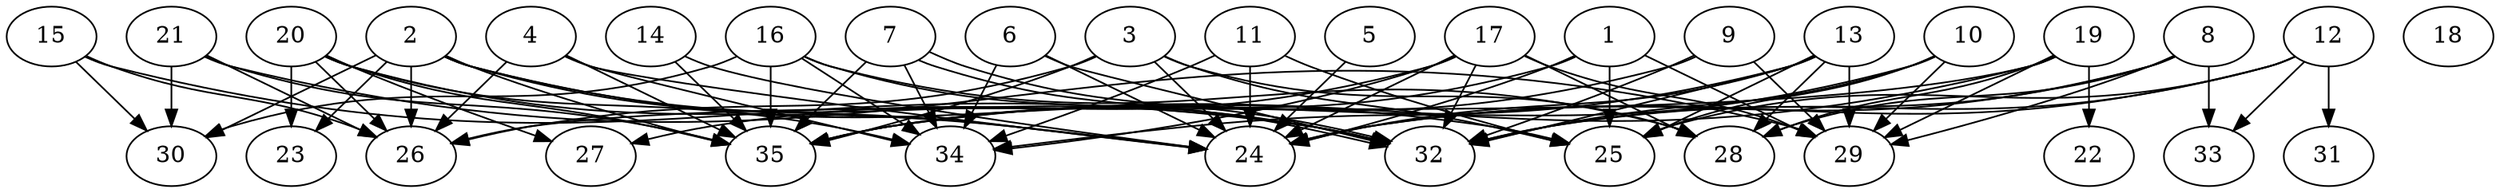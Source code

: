 // DAG automatically generated by daggen at Thu Oct  3 14:05:36 2019
// ./daggen --dot -n 35 --ccr 0.5 --fat 0.9 --regular 0.5 --density 0.6 --mindata 5242880 --maxdata 52428800 
digraph G {
  1 [size="22415360", alpha="0.01", expect_size="11207680"] 
  1 -> 24 [size ="11207680"]
  1 -> 25 [size ="11207680"]
  1 -> 29 [size ="11207680"]
  1 -> 35 [size ="11207680"]
  2 [size="36327424", alpha="0.07", expect_size="18163712"] 
  2 -> 23 [size ="18163712"]
  2 -> 24 [size ="18163712"]
  2 -> 25 [size ="18163712"]
  2 -> 26 [size ="18163712"]
  2 -> 30 [size ="18163712"]
  2 -> 32 [size ="18163712"]
  2 -> 35 [size ="18163712"]
  3 [size="79613952", alpha="0.09", expect_size="39806976"] 
  3 -> 24 [size ="39806976"]
  3 -> 25 [size ="39806976"]
  3 -> 26 [size ="39806976"]
  3 -> 28 [size ="39806976"]
  3 -> 35 [size ="39806976"]
  4 [size="86763520", alpha="0.10", expect_size="43381760"] 
  4 -> 24 [size ="43381760"]
  4 -> 26 [size ="43381760"]
  4 -> 34 [size ="43381760"]
  4 -> 35 [size ="43381760"]
  5 [size="32020480", alpha="0.08", expect_size="16010240"] 
  5 -> 24 [size ="16010240"]
  6 [size="12578816", alpha="0.08", expect_size="6289408"] 
  6 -> 24 [size ="6289408"]
  6 -> 32 [size ="6289408"]
  6 -> 34 [size ="6289408"]
  7 [size="14379008", alpha="0.12", expect_size="7189504"] 
  7 -> 32 [size ="7189504"]
  7 -> 32 [size ="7189504"]
  7 -> 34 [size ="7189504"]
  7 -> 35 [size ="7189504"]
  8 [size="16041984", alpha="0.18", expect_size="8020992"] 
  8 -> 24 [size ="8020992"]
  8 -> 28 [size ="8020992"]
  8 -> 29 [size ="8020992"]
  8 -> 32 [size ="8020992"]
  8 -> 33 [size ="8020992"]
  9 [size="14876672", alpha="0.01", expect_size="7438336"] 
  9 -> 29 [size ="7438336"]
  9 -> 32 [size ="7438336"]
  9 -> 35 [size ="7438336"]
  10 [size="54261760", alpha="0.08", expect_size="27130880"] 
  10 -> 25 [size ="27130880"]
  10 -> 29 [size ="27130880"]
  10 -> 32 [size ="27130880"]
  10 -> 34 [size ="27130880"]
  11 [size="14866432", alpha="0.13", expect_size="7433216"] 
  11 -> 24 [size ="7433216"]
  11 -> 25 [size ="7433216"]
  11 -> 34 [size ="7433216"]
  12 [size="21497856", alpha="0.08", expect_size="10748928"] 
  12 -> 24 [size ="10748928"]
  12 -> 25 [size ="10748928"]
  12 -> 31 [size ="10748928"]
  12 -> 32 [size ="10748928"]
  12 -> 33 [size ="10748928"]
  13 [size="53450752", alpha="0.18", expect_size="26725376"] 
  13 -> 24 [size ="26725376"]
  13 -> 25 [size ="26725376"]
  13 -> 28 [size ="26725376"]
  13 -> 29 [size ="26725376"]
  13 -> 32 [size ="26725376"]
  13 -> 35 [size ="26725376"]
  14 [size="96780288", alpha="0.15", expect_size="48390144"] 
  14 -> 24 [size ="48390144"]
  14 -> 35 [size ="48390144"]
  15 [size="51804160", alpha="0.11", expect_size="25902080"] 
  15 -> 26 [size ="25902080"]
  15 -> 30 [size ="25902080"]
  15 -> 32 [size ="25902080"]
  16 [size="90556416", alpha="0.07", expect_size="45278208"] 
  16 -> 28 [size ="45278208"]
  16 -> 30 [size ="45278208"]
  16 -> 32 [size ="45278208"]
  16 -> 34 [size ="45278208"]
  16 -> 35 [size ="45278208"]
  17 [size="33568768", alpha="0.11", expect_size="16784384"] 
  17 -> 24 [size ="16784384"]
  17 -> 27 [size ="16784384"]
  17 -> 28 [size ="16784384"]
  17 -> 29 [size ="16784384"]
  17 -> 32 [size ="16784384"]
  17 -> 34 [size ="16784384"]
  18 [size="88915968", alpha="0.03", expect_size="44457984"] 
  19 [size="78534656", alpha="0.01", expect_size="39267328"] 
  19 -> 22 [size ="39267328"]
  19 -> 26 [size ="39267328"]
  19 -> 28 [size ="39267328"]
  19 -> 29 [size ="39267328"]
  19 -> 35 [size ="39267328"]
  20 [size="81106944", alpha="0.09", expect_size="40553472"] 
  20 -> 23 [size ="40553472"]
  20 -> 24 [size ="40553472"]
  20 -> 26 [size ="40553472"]
  20 -> 27 [size ="40553472"]
  20 -> 34 [size ="40553472"]
  20 -> 35 [size ="40553472"]
  21 [size="25546752", alpha="0.18", expect_size="12773376"] 
  21 -> 26 [size ="12773376"]
  21 -> 29 [size ="12773376"]
  21 -> 30 [size ="12773376"]
  21 -> 35 [size ="12773376"]
  22 [size="89167872", alpha="0.14", expect_size="44583936"] 
  23 [size="31168512", alpha="0.04", expect_size="15584256"] 
  24 [size="19601408", alpha="0.10", expect_size="9800704"] 
  25 [size="90976256", alpha="0.01", expect_size="45488128"] 
  26 [size="46516224", alpha="0.12", expect_size="23258112"] 
  27 [size="77729792", alpha="0.04", expect_size="38864896"] 
  28 [size="36270080", alpha="0.17", expect_size="18135040"] 
  29 [size="52256768", alpha="0.11", expect_size="26128384"] 
  30 [size="57919488", alpha="0.15", expect_size="28959744"] 
  31 [size="98349056", alpha="0.19", expect_size="49174528"] 
  32 [size="91103232", alpha="0.06", expect_size="45551616"] 
  33 [size="62025728", alpha="0.02", expect_size="31012864"] 
  34 [size="80246784", alpha="0.16", expect_size="40123392"] 
  35 [size="33298432", alpha="0.18", expect_size="16649216"] 
}
